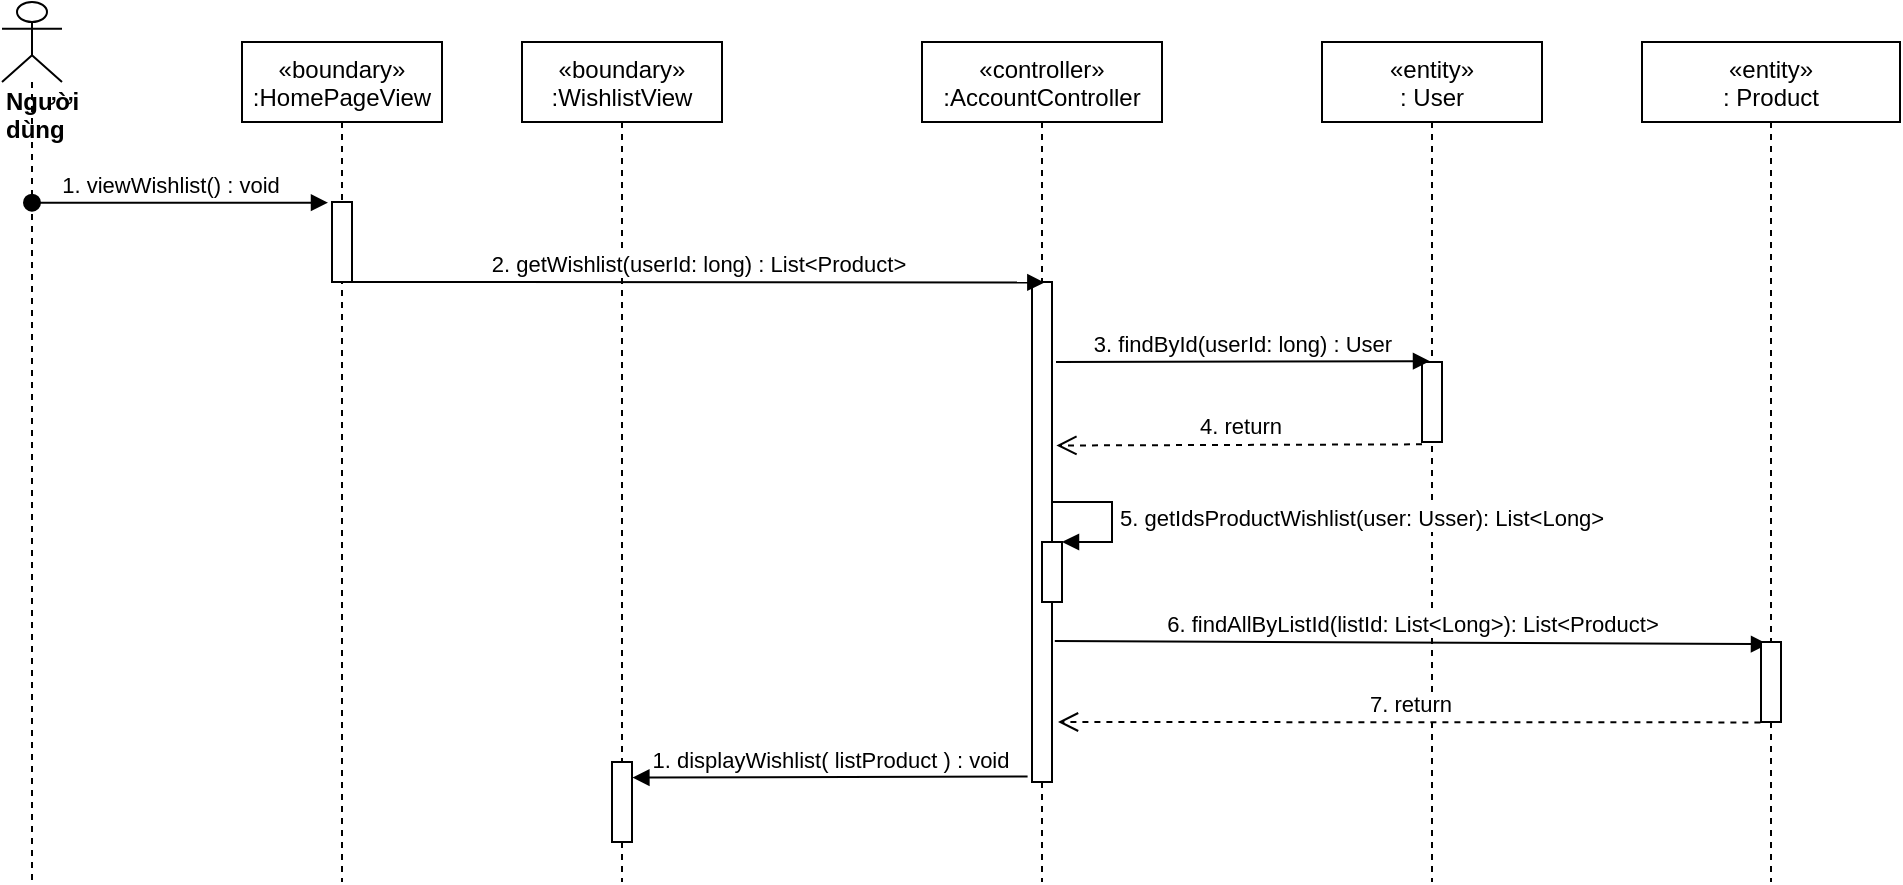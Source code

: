 <mxfile version="14.8.2" type="device"><diagram id="H1k5X4LXpPHFL1V0AyPk" name="Page-1"><mxGraphModel dx="1038" dy="521" grid="1" gridSize="10" guides="1" tooltips="1" connect="1" arrows="1" fold="1" page="1" pageScale="1" pageWidth="827" pageHeight="1169" math="0" shadow="0"><root><mxCell id="0"/><mxCell id="1" parent="0"/><mxCell id="cfn157tZw1Y4npRNo4wU-1" value="«boundary»&#10;:WishlistView" style="shape=umlLifeline;perimeter=lifelinePerimeter;container=1;collapsible=0;recursiveResize=0;rounded=0;shadow=0;strokeWidth=1;" parent="1" vertex="1"><mxGeometry x="370" y="80" width="100" height="420" as="geometry"/></mxCell><mxCell id="cfn157tZw1Y4npRNo4wU-4" value="«controller»&#10;:AccountController" style="shape=umlLifeline;perimeter=lifelinePerimeter;container=1;collapsible=0;recursiveResize=0;rounded=0;shadow=0;strokeWidth=1;" parent="1" vertex="1"><mxGeometry x="570" y="80" width="120" height="420" as="geometry"/></mxCell><mxCell id="cfn157tZw1Y4npRNo4wU-5" value="" style="points=[];perimeter=orthogonalPerimeter;rounded=0;shadow=0;strokeWidth=1;" parent="cfn157tZw1Y4npRNo4wU-4" vertex="1"><mxGeometry x="55" y="120" width="10" height="250" as="geometry"/></mxCell><mxCell id="cfn157tZw1Y4npRNo4wU-6" value="&lt;div&gt;&lt;b&gt;Người dùng&lt;/b&gt;&lt;/div&gt;" style="shape=umlLifeline;participant=umlActor;perimeter=lifelinePerimeter;whiteSpace=wrap;html=1;container=1;collapsible=0;recursiveResize=0;verticalAlign=top;spacingTop=36;outlineConnect=0;align=left;" parent="1" vertex="1"><mxGeometry x="110" y="60" width="30" height="440" as="geometry"/></mxCell><mxCell id="cfn157tZw1Y4npRNo4wU-7" value="1. viewWishlist() : void" style="verticalAlign=bottom;startArrow=oval;endArrow=block;startSize=8;shadow=0;strokeWidth=1;entryX=-0.2;entryY=0.008;entryDx=0;entryDy=0;entryPerimeter=0;" parent="1" source="cfn157tZw1Y4npRNo4wU-6" target="Uj-bI4GGaeMd9mfo6XZ4-2" edge="1"><mxGeometry x="-0.06" relative="1" as="geometry"><mxPoint x="100" y="170" as="sourcePoint"/><mxPoint as="offset"/></mxGeometry></mxCell><mxCell id="cfn157tZw1Y4npRNo4wU-10" value="2. getWishlist(userId: long) : List&amp;lt;Product&amp;gt;" style="html=1;verticalAlign=bottom;endArrow=block;entryX=0.617;entryY=0.001;entryDx=0;entryDy=0;entryPerimeter=0;" parent="1" source="Uj-bI4GGaeMd9mfo6XZ4-2" target="cfn157tZw1Y4npRNo4wU-5" edge="1"><mxGeometry width="80" relative="1" as="geometry"><mxPoint x="320" y="248" as="sourcePoint"/><mxPoint x="500" y="210" as="targetPoint"/></mxGeometry></mxCell><mxCell id="cfn157tZw1Y4npRNo4wU-14" value="«entity»&#10;: User" style="shape=umlLifeline;perimeter=lifelinePerimeter;container=1;collapsible=0;recursiveResize=0;rounded=0;shadow=0;strokeWidth=1;" parent="1" vertex="1"><mxGeometry x="770" y="80" width="110" height="420" as="geometry"/></mxCell><mxCell id="cfn157tZw1Y4npRNo4wU-15" value="" style="points=[];perimeter=orthogonalPerimeter;rounded=0;shadow=0;strokeWidth=1;" parent="cfn157tZw1Y4npRNo4wU-14" vertex="1"><mxGeometry x="50" y="160" width="10" height="40" as="geometry"/></mxCell><mxCell id="cfn157tZw1Y4npRNo4wU-16" value="6. findAllByListId(listId: List&amp;lt;Long&amp;gt;): List&amp;lt;Product&amp;gt;" style="html=1;verticalAlign=bottom;endArrow=block;entryX=0.35;entryY=0.027;entryDx=0;entryDy=0;entryPerimeter=0;exitX=1.14;exitY=0.718;exitDx=0;exitDy=0;exitPerimeter=0;" parent="1" target="cfn157tZw1Y4npRNo4wU-23" edge="1" source="cfn157tZw1Y4npRNo4wU-5"><mxGeometry width="80" relative="1" as="geometry"><mxPoint x="640" y="380" as="sourcePoint"/><mxPoint x="1270" y="308" as="targetPoint"/></mxGeometry></mxCell><mxCell id="cfn157tZw1Y4npRNo4wU-17" value="7. return" style="html=1;verticalAlign=bottom;endArrow=open;dashed=1;endSize=8;exitX=-0.03;exitY=1.005;exitDx=0;exitDy=0;exitPerimeter=0;" parent="1" source="cfn157tZw1Y4npRNo4wU-23" edge="1"><mxGeometry relative="1" as="geometry"><mxPoint x="1120" y="329" as="sourcePoint"/><mxPoint x="638" y="420" as="targetPoint"/></mxGeometry></mxCell><mxCell id="cfn157tZw1Y4npRNo4wU-18" value="3. findById(userId: long) : User" style="html=1;verticalAlign=bottom;endArrow=block;entryX=0.4;entryY=-0.011;entryDx=0;entryDy=0;entryPerimeter=0;" parent="1" target="cfn157tZw1Y4npRNo4wU-15" edge="1"><mxGeometry width="80" relative="1" as="geometry"><mxPoint x="637" y="240" as="sourcePoint"/><mxPoint x="870" y="240" as="targetPoint"/></mxGeometry></mxCell><mxCell id="cfn157tZw1Y4npRNo4wU-19" value="4. return" style="html=1;verticalAlign=bottom;endArrow=open;dashed=1;endSize=8;exitX=0;exitY=1.029;exitDx=0;exitDy=0;exitPerimeter=0;entryX=1.22;entryY=0.327;entryDx=0;entryDy=0;entryPerimeter=0;" parent="1" source="cfn157tZw1Y4npRNo4wU-15" target="cfn157tZw1Y4npRNo4wU-5" edge="1"><mxGeometry relative="1" as="geometry"><mxPoint x="1100" y="272" as="sourcePoint"/><mxPoint x="897" y="273.06" as="targetPoint"/></mxGeometry></mxCell><mxCell id="cfn157tZw1Y4npRNo4wU-22" value="«entity»&#10;: Product" style="shape=umlLifeline;perimeter=lifelinePerimeter;container=1;collapsible=0;recursiveResize=0;rounded=0;shadow=0;strokeWidth=1;" parent="1" vertex="1"><mxGeometry x="930" y="80" width="129" height="420" as="geometry"/></mxCell><mxCell id="cfn157tZw1Y4npRNo4wU-23" value="" style="points=[];perimeter=orthogonalPerimeter;rounded=0;shadow=0;strokeWidth=1;" parent="cfn157tZw1Y4npRNo4wU-22" vertex="1"><mxGeometry x="59.5" y="300" width="10" height="40" as="geometry"/></mxCell><mxCell id="Uj-bI4GGaeMd9mfo6XZ4-1" value="«boundary»&#10;:HomePageView" style="shape=umlLifeline;perimeter=lifelinePerimeter;container=1;collapsible=0;recursiveResize=0;rounded=0;shadow=0;strokeWidth=1;" parent="1" vertex="1"><mxGeometry x="230" y="80" width="100" height="420" as="geometry"/></mxCell><mxCell id="Uj-bI4GGaeMd9mfo6XZ4-2" value="" style="points=[];perimeter=orthogonalPerimeter;rounded=0;shadow=0;strokeWidth=1;" parent="Uj-bI4GGaeMd9mfo6XZ4-1" vertex="1"><mxGeometry x="45" y="80" width="10" height="40" as="geometry"/></mxCell><mxCell id="FwpZ-XcPWDE61bSTBSmu-1" value="&lt;span style=&quot;font-family: &amp;#34;helvetica&amp;#34;&quot;&gt;1. displayWishlist( listProduct ) : void&lt;/span&gt;" style="html=1;verticalAlign=bottom;endArrow=block;entryX=1.02;entryY=0.195;entryDx=0;entryDy=0;entryPerimeter=0;exitX=-0.22;exitY=0.989;exitDx=0;exitDy=0;exitPerimeter=0;" edge="1" parent="1" source="cfn157tZw1Y4npRNo4wU-5" target="cfn157tZw1Y4npRNo4wU-2"><mxGeometry width="80" relative="1" as="geometry"><mxPoint x="490" y="270" as="sourcePoint"/><mxPoint x="570" y="270" as="targetPoint"/></mxGeometry></mxCell><mxCell id="FwpZ-XcPWDE61bSTBSmu-2" value="" style="html=1;points=[];perimeter=orthogonalPerimeter;" vertex="1" parent="1"><mxGeometry x="630" y="330" width="10" height="30" as="geometry"/></mxCell><mxCell id="FwpZ-XcPWDE61bSTBSmu-3" value="5. getIdsProductWishlist(user: Usser): List&amp;lt;Long&amp;gt;" style="edgeStyle=orthogonalEdgeStyle;html=1;align=left;spacingLeft=2;endArrow=block;rounded=0;entryX=1;entryY=0;" edge="1" target="FwpZ-XcPWDE61bSTBSmu-2" parent="1"><mxGeometry relative="1" as="geometry"><mxPoint x="635" y="310" as="sourcePoint"/><Array as="points"><mxPoint x="665" y="310"/></Array></mxGeometry></mxCell><mxCell id="cfn157tZw1Y4npRNo4wU-2" value="" style="points=[];perimeter=orthogonalPerimeter;rounded=0;shadow=0;strokeWidth=1;" parent="1" vertex="1"><mxGeometry x="415" y="440" width="10" height="40" as="geometry"/></mxCell></root></mxGraphModel></diagram></mxfile>